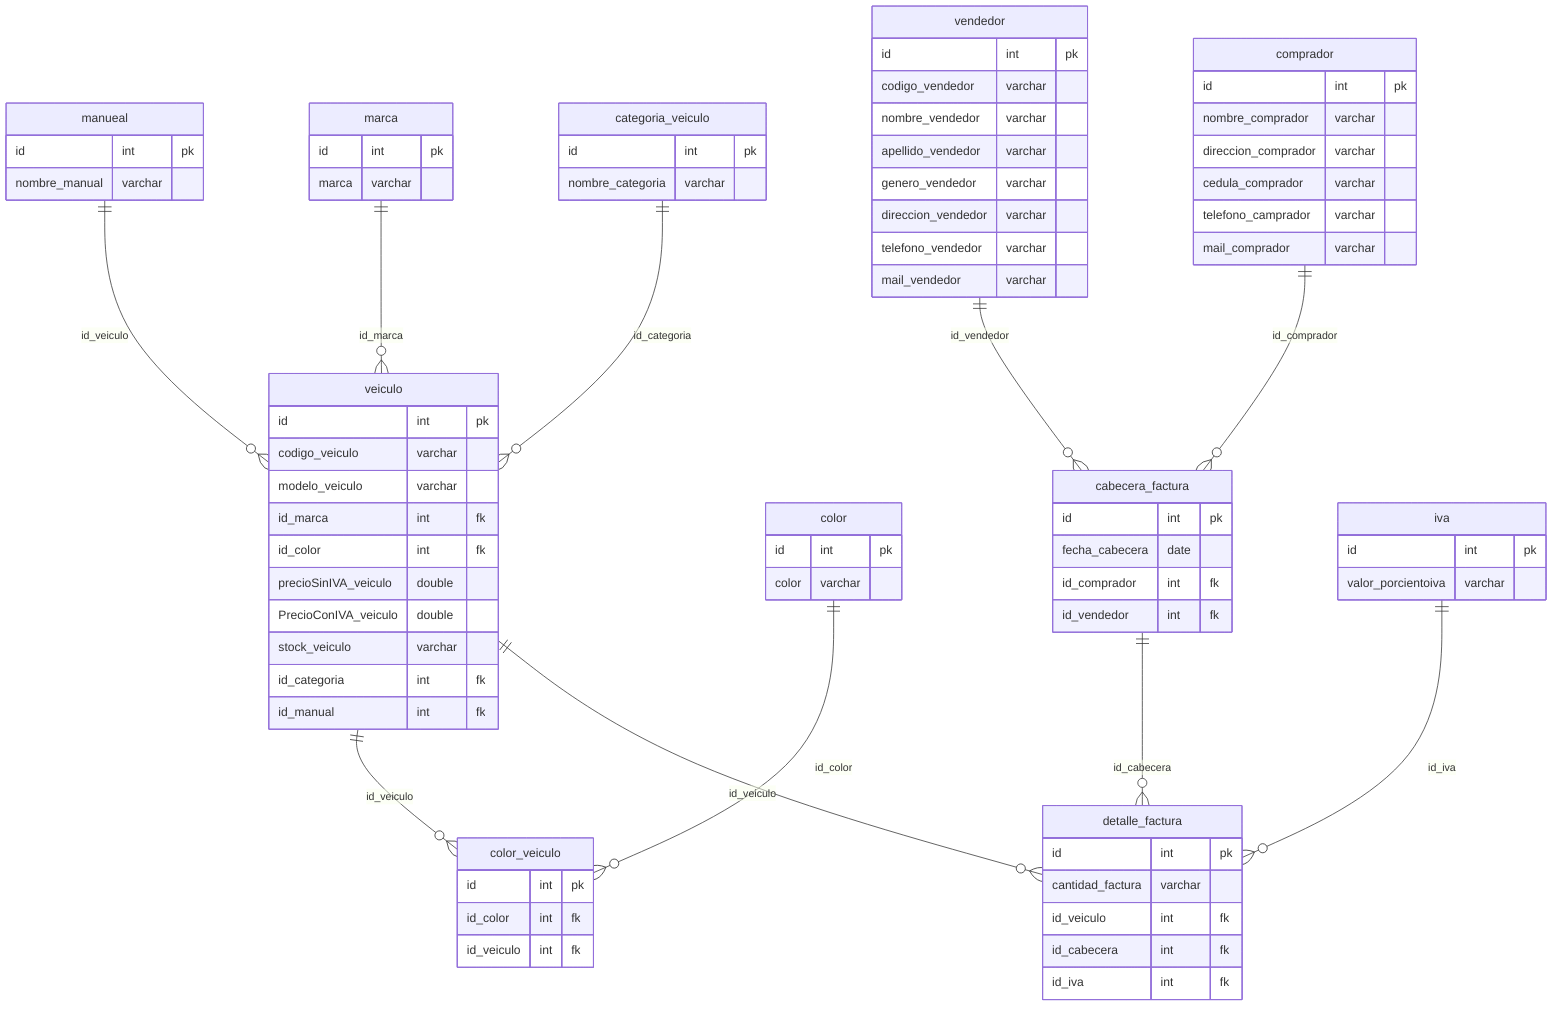 erDiagram

categoria_veiculo{
id int pk
nombre_categoria varchar
}

veiculo{
id int pk
codigo_veiculo varchar
modelo_veiculo varchar
id_marca int fk
id_color int fk
precioSinIVA_veiculo double
PrecioConIVA_veiculo double
stock_veiculo varchar
id_categoria int fk
id_manual int fk
}

manueal{
id int pk
nombre_manual varchar
}

marca{
id int pk
marca varchar
}

color{
id int pk
color varchar
}

color_veiculo{
id int pk
id_color int fk
id_veiculo int fk
}

vendedor{
id int pk
codigo_vendedor varchar
nombre_vendedor varchar
apellido_vendedor varchar
genero_vendedor varchar
direccion_vendedor varchar
telefono_vendedor varchar
mail_vendedor varchar
}

comprador{
id int pk
nombre_comprador varchar
direccion_comprador varchar
cedula_comprador varchar
telefono_camprador varchar
mail_comprador varchar
}

cabecera_factura {
id int pk
fecha_cabecera date 
id_comprador int fk
id_vendedor int fk 
}

detalle_factura{
id int pk
cantidad_factura varchar
id_veiculo int fk
id_cabecera int fk
id_iva int fk
}

iva{
id int pk
valor_porcientoiva varchar
}
color ||--o{ color_veiculo :id_color 
veiculo ||--o{ color_veiculo :id_veiculo
manueal ||--o{ veiculo  :id_veiculo
marca ||--o{ veiculo  :id_marca 
iva ||--o{ detalle_factura :id_iva   
cabecera_factura ||--o{ detalle_factura :id_cabecera
categoria_veiculo ||--o{ veiculo :id_categoria
vendedor ||--o{ cabecera_factura :id_vendedor
comprador ||--o{ cabecera_factura :id_comprador
veiculo ||--o{ detalle_factura :id_veiculo